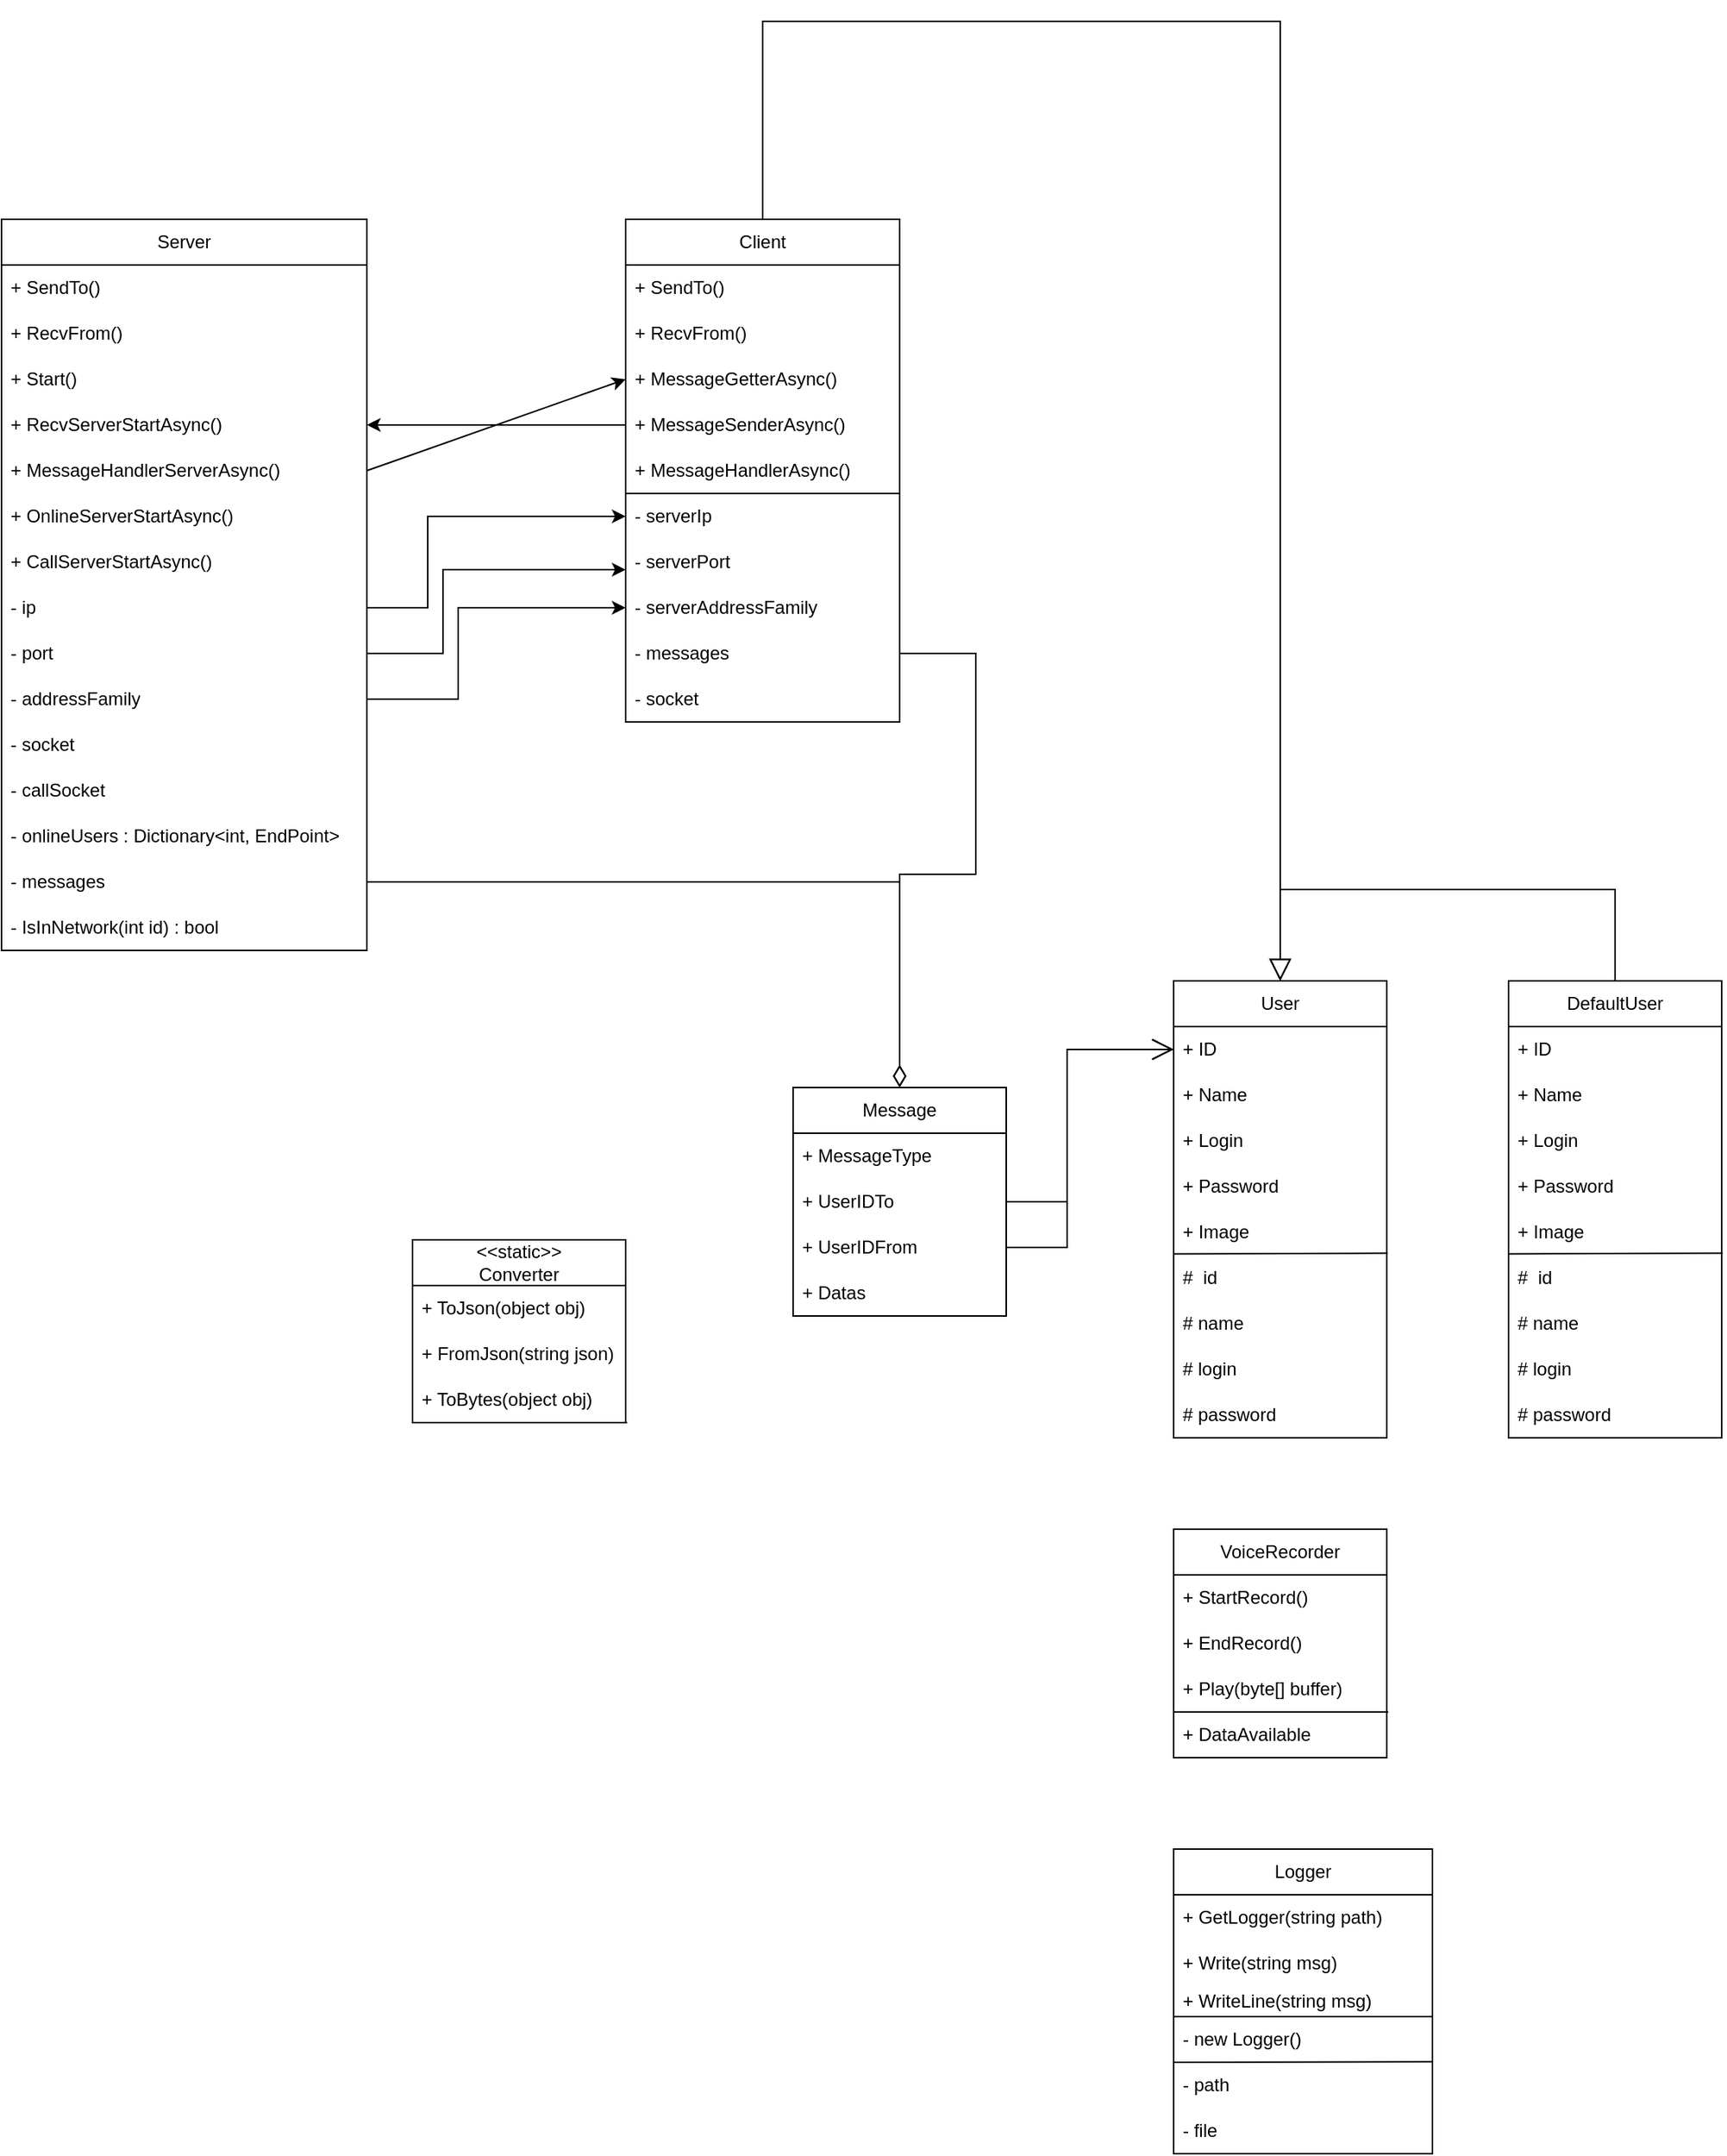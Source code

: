 <mxfile version="21.1.8" type="device">
  <diagram id="C5RBs43oDa-KdzZeNtuy" name="Page-1">
    <mxGraphModel dx="3432" dy="2717" grid="1" gridSize="10" guides="1" tooltips="1" connect="1" arrows="1" fold="1" page="1" pageScale="1" pageWidth="827" pageHeight="1169" math="0" shadow="0">
      <root>
        <mxCell id="WIyWlLk6GJQsqaUBKTNV-0" />
        <mxCell id="WIyWlLk6GJQsqaUBKTNV-1" parent="WIyWlLk6GJQsqaUBKTNV-0" />
        <mxCell id="6u_bbUvjpaXv9u9SvH8l-0" value="Message" style="swimlane;fontStyle=0;childLayout=stackLayout;horizontal=1;startSize=30;horizontalStack=0;resizeParent=1;resizeParentMax=0;resizeLast=0;collapsible=1;marginBottom=0;whiteSpace=wrap;html=1;" vertex="1" parent="WIyWlLk6GJQsqaUBKTNV-1">
          <mxGeometry x="190" y="220" width="140" height="150" as="geometry" />
        </mxCell>
        <mxCell id="6u_bbUvjpaXv9u9SvH8l-4" value="+ MessageType" style="text;strokeColor=none;fillColor=none;align=left;verticalAlign=middle;spacingLeft=4;spacingRight=4;overflow=hidden;points=[[0,0.5],[1,0.5]];portConstraint=eastwest;rotatable=0;whiteSpace=wrap;html=1;" vertex="1" parent="6u_bbUvjpaXv9u9SvH8l-0">
          <mxGeometry y="30" width="140" height="30" as="geometry" />
        </mxCell>
        <mxCell id="6u_bbUvjpaXv9u9SvH8l-1" value="+ UserIDTo" style="text;strokeColor=none;fillColor=none;align=left;verticalAlign=middle;spacingLeft=4;spacingRight=4;overflow=hidden;points=[[0,0.5],[1,0.5]];portConstraint=eastwest;rotatable=0;whiteSpace=wrap;html=1;" vertex="1" parent="6u_bbUvjpaXv9u9SvH8l-0">
          <mxGeometry y="60" width="140" height="30" as="geometry" />
        </mxCell>
        <mxCell id="6u_bbUvjpaXv9u9SvH8l-2" value="+ UserIDFrom" style="text;strokeColor=none;fillColor=none;align=left;verticalAlign=middle;spacingLeft=4;spacingRight=4;overflow=hidden;points=[[0,0.5],[1,0.5]];portConstraint=eastwest;rotatable=0;whiteSpace=wrap;html=1;" vertex="1" parent="6u_bbUvjpaXv9u9SvH8l-0">
          <mxGeometry y="90" width="140" height="30" as="geometry" />
        </mxCell>
        <mxCell id="6u_bbUvjpaXv9u9SvH8l-3" value="+ Datas" style="text;strokeColor=none;fillColor=none;align=left;verticalAlign=middle;spacingLeft=4;spacingRight=4;overflow=hidden;points=[[0,0.5],[1,0.5]];portConstraint=eastwest;rotatable=0;whiteSpace=wrap;html=1;" vertex="1" parent="6u_bbUvjpaXv9u9SvH8l-0">
          <mxGeometry y="120" width="140" height="30" as="geometry" />
        </mxCell>
        <mxCell id="6u_bbUvjpaXv9u9SvH8l-5" value="User" style="swimlane;fontStyle=0;childLayout=stackLayout;horizontal=1;startSize=30;horizontalStack=0;resizeParent=1;resizeParentMax=0;resizeLast=0;collapsible=1;marginBottom=0;whiteSpace=wrap;html=1;strokeColor=default;" vertex="1" parent="WIyWlLk6GJQsqaUBKTNV-1">
          <mxGeometry x="440" y="150" width="140" height="300" as="geometry" />
        </mxCell>
        <mxCell id="6u_bbUvjpaXv9u9SvH8l-6" value="+ ID" style="text;strokeColor=none;fillColor=none;align=left;verticalAlign=middle;spacingLeft=4;spacingRight=4;overflow=hidden;points=[[0,0.5],[1,0.5]];portConstraint=eastwest;rotatable=0;whiteSpace=wrap;html=1;" vertex="1" parent="6u_bbUvjpaXv9u9SvH8l-5">
          <mxGeometry y="30" width="140" height="30" as="geometry" />
        </mxCell>
        <mxCell id="6u_bbUvjpaXv9u9SvH8l-9" value="+ Name" style="text;strokeColor=none;fillColor=none;align=left;verticalAlign=middle;spacingLeft=4;spacingRight=4;overflow=hidden;points=[[0,0.5],[1,0.5]];portConstraint=eastwest;rotatable=0;whiteSpace=wrap;html=1;" vertex="1" parent="6u_bbUvjpaXv9u9SvH8l-5">
          <mxGeometry y="60" width="140" height="30" as="geometry" />
        </mxCell>
        <mxCell id="6u_bbUvjpaXv9u9SvH8l-10" value="+ Login" style="text;strokeColor=none;fillColor=none;align=left;verticalAlign=middle;spacingLeft=4;spacingRight=4;overflow=hidden;points=[[0,0.5],[1,0.5]];portConstraint=eastwest;rotatable=0;whiteSpace=wrap;html=1;" vertex="1" parent="6u_bbUvjpaXv9u9SvH8l-5">
          <mxGeometry y="90" width="140" height="30" as="geometry" />
        </mxCell>
        <mxCell id="6u_bbUvjpaXv9u9SvH8l-11" value="+ Password" style="text;strokeColor=none;fillColor=none;align=left;verticalAlign=middle;spacingLeft=4;spacingRight=4;overflow=hidden;points=[[0,0.5],[1,0.5]];portConstraint=eastwest;rotatable=0;whiteSpace=wrap;html=1;" vertex="1" parent="6u_bbUvjpaXv9u9SvH8l-5">
          <mxGeometry y="120" width="140" height="30" as="geometry" />
        </mxCell>
        <mxCell id="6u_bbUvjpaXv9u9SvH8l-13" value="+ Image" style="text;strokeColor=none;fillColor=none;align=left;verticalAlign=middle;spacingLeft=4;spacingRight=4;overflow=hidden;points=[[0,0.5],[1,0.5]];portConstraint=eastwest;rotatable=0;whiteSpace=wrap;html=1;" vertex="1" parent="6u_bbUvjpaXv9u9SvH8l-5">
          <mxGeometry y="150" width="140" height="30" as="geometry" />
        </mxCell>
        <mxCell id="6u_bbUvjpaXv9u9SvH8l-12" value="#&amp;nbsp; id" style="text;strokeColor=none;fillColor=none;align=left;verticalAlign=middle;spacingLeft=4;spacingRight=4;overflow=hidden;points=[[0,0.5],[1,0.5]];portConstraint=eastwest;rotatable=0;whiteSpace=wrap;html=1;perimeterSpacing=0;strokeWidth=0;" vertex="1" parent="6u_bbUvjpaXv9u9SvH8l-5">
          <mxGeometry y="180" width="140" height="30" as="geometry" />
        </mxCell>
        <mxCell id="6u_bbUvjpaXv9u9SvH8l-14" value="# name" style="text;strokeColor=none;fillColor=none;align=left;verticalAlign=middle;spacingLeft=4;spacingRight=4;overflow=hidden;points=[[0,0.5],[1,0.5]];portConstraint=eastwest;rotatable=0;whiteSpace=wrap;html=1;" vertex="1" parent="6u_bbUvjpaXv9u9SvH8l-5">
          <mxGeometry y="210" width="140" height="30" as="geometry" />
        </mxCell>
        <mxCell id="6u_bbUvjpaXv9u9SvH8l-16" value="# login" style="text;strokeColor=none;fillColor=none;align=left;verticalAlign=middle;spacingLeft=4;spacingRight=4;overflow=hidden;points=[[0,0.5],[1,0.5]];portConstraint=eastwest;rotatable=0;whiteSpace=wrap;html=1;" vertex="1" parent="6u_bbUvjpaXv9u9SvH8l-5">
          <mxGeometry y="240" width="140" height="30" as="geometry" />
        </mxCell>
        <mxCell id="6u_bbUvjpaXv9u9SvH8l-17" value="# password" style="text;strokeColor=none;fillColor=none;align=left;verticalAlign=middle;spacingLeft=4;spacingRight=4;overflow=hidden;points=[[0,0.5],[1,0.5]];portConstraint=eastwest;rotatable=0;whiteSpace=wrap;html=1;" vertex="1" parent="6u_bbUvjpaXv9u9SvH8l-5">
          <mxGeometry y="270" width="140" height="30" as="geometry" />
        </mxCell>
        <mxCell id="6u_bbUvjpaXv9u9SvH8l-18" value="" style="endArrow=none;html=1;rounded=0;exitX=-0.002;exitY=-0.026;exitDx=0;exitDy=0;exitPerimeter=0;entryX=1.005;entryY=-0.041;entryDx=0;entryDy=0;entryPerimeter=0;" edge="1" parent="6u_bbUvjpaXv9u9SvH8l-5" source="6u_bbUvjpaXv9u9SvH8l-12" target="6u_bbUvjpaXv9u9SvH8l-12">
          <mxGeometry width="50" height="50" relative="1" as="geometry">
            <mxPoint x="10" y="160" as="sourcePoint" />
            <mxPoint x="60" y="110" as="targetPoint" />
          </mxGeometry>
        </mxCell>
        <mxCell id="6u_bbUvjpaXv9u9SvH8l-19" value="DefaultUser" style="swimlane;fontStyle=0;childLayout=stackLayout;horizontal=1;startSize=30;horizontalStack=0;resizeParent=1;resizeParentMax=0;resizeLast=0;collapsible=1;marginBottom=0;whiteSpace=wrap;html=1;strokeColor=default;" vertex="1" parent="WIyWlLk6GJQsqaUBKTNV-1">
          <mxGeometry x="660" y="150" width="140" height="300" as="geometry" />
        </mxCell>
        <mxCell id="6u_bbUvjpaXv9u9SvH8l-20" value="+ ID" style="text;strokeColor=none;fillColor=none;align=left;verticalAlign=middle;spacingLeft=4;spacingRight=4;overflow=hidden;points=[[0,0.5],[1,0.5]];portConstraint=eastwest;rotatable=0;whiteSpace=wrap;html=1;" vertex="1" parent="6u_bbUvjpaXv9u9SvH8l-19">
          <mxGeometry y="30" width="140" height="30" as="geometry" />
        </mxCell>
        <mxCell id="6u_bbUvjpaXv9u9SvH8l-21" value="+ Name" style="text;strokeColor=none;fillColor=none;align=left;verticalAlign=middle;spacingLeft=4;spacingRight=4;overflow=hidden;points=[[0,0.5],[1,0.5]];portConstraint=eastwest;rotatable=0;whiteSpace=wrap;html=1;" vertex="1" parent="6u_bbUvjpaXv9u9SvH8l-19">
          <mxGeometry y="60" width="140" height="30" as="geometry" />
        </mxCell>
        <mxCell id="6u_bbUvjpaXv9u9SvH8l-22" value="+ Login" style="text;strokeColor=none;fillColor=none;align=left;verticalAlign=middle;spacingLeft=4;spacingRight=4;overflow=hidden;points=[[0,0.5],[1,0.5]];portConstraint=eastwest;rotatable=0;whiteSpace=wrap;html=1;" vertex="1" parent="6u_bbUvjpaXv9u9SvH8l-19">
          <mxGeometry y="90" width="140" height="30" as="geometry" />
        </mxCell>
        <mxCell id="6u_bbUvjpaXv9u9SvH8l-23" value="+ Password" style="text;strokeColor=none;fillColor=none;align=left;verticalAlign=middle;spacingLeft=4;spacingRight=4;overflow=hidden;points=[[0,0.5],[1,0.5]];portConstraint=eastwest;rotatable=0;whiteSpace=wrap;html=1;" vertex="1" parent="6u_bbUvjpaXv9u9SvH8l-19">
          <mxGeometry y="120" width="140" height="30" as="geometry" />
        </mxCell>
        <mxCell id="6u_bbUvjpaXv9u9SvH8l-24" value="+ Image" style="text;strokeColor=none;fillColor=none;align=left;verticalAlign=middle;spacingLeft=4;spacingRight=4;overflow=hidden;points=[[0,0.5],[1,0.5]];portConstraint=eastwest;rotatable=0;whiteSpace=wrap;html=1;" vertex="1" parent="6u_bbUvjpaXv9u9SvH8l-19">
          <mxGeometry y="150" width="140" height="30" as="geometry" />
        </mxCell>
        <mxCell id="6u_bbUvjpaXv9u9SvH8l-25" value="#&amp;nbsp; id" style="text;strokeColor=none;fillColor=none;align=left;verticalAlign=middle;spacingLeft=4;spacingRight=4;overflow=hidden;points=[[0,0.5],[1,0.5]];portConstraint=eastwest;rotatable=0;whiteSpace=wrap;html=1;perimeterSpacing=0;strokeWidth=0;" vertex="1" parent="6u_bbUvjpaXv9u9SvH8l-19">
          <mxGeometry y="180" width="140" height="30" as="geometry" />
        </mxCell>
        <mxCell id="6u_bbUvjpaXv9u9SvH8l-26" value="# name" style="text;strokeColor=none;fillColor=none;align=left;verticalAlign=middle;spacingLeft=4;spacingRight=4;overflow=hidden;points=[[0,0.5],[1,0.5]];portConstraint=eastwest;rotatable=0;whiteSpace=wrap;html=1;" vertex="1" parent="6u_bbUvjpaXv9u9SvH8l-19">
          <mxGeometry y="210" width="140" height="30" as="geometry" />
        </mxCell>
        <mxCell id="6u_bbUvjpaXv9u9SvH8l-27" value="# login" style="text;strokeColor=none;fillColor=none;align=left;verticalAlign=middle;spacingLeft=4;spacingRight=4;overflow=hidden;points=[[0,0.5],[1,0.5]];portConstraint=eastwest;rotatable=0;whiteSpace=wrap;html=1;" vertex="1" parent="6u_bbUvjpaXv9u9SvH8l-19">
          <mxGeometry y="240" width="140" height="30" as="geometry" />
        </mxCell>
        <mxCell id="6u_bbUvjpaXv9u9SvH8l-28" value="# password" style="text;strokeColor=none;fillColor=none;align=left;verticalAlign=middle;spacingLeft=4;spacingRight=4;overflow=hidden;points=[[0,0.5],[1,0.5]];portConstraint=eastwest;rotatable=0;whiteSpace=wrap;html=1;" vertex="1" parent="6u_bbUvjpaXv9u9SvH8l-19">
          <mxGeometry y="270" width="140" height="30" as="geometry" />
        </mxCell>
        <mxCell id="6u_bbUvjpaXv9u9SvH8l-29" value="" style="endArrow=none;html=1;rounded=0;exitX=-0.002;exitY=-0.026;exitDx=0;exitDy=0;exitPerimeter=0;entryX=1.005;entryY=-0.041;entryDx=0;entryDy=0;entryPerimeter=0;" edge="1" parent="6u_bbUvjpaXv9u9SvH8l-19" source="6u_bbUvjpaXv9u9SvH8l-25" target="6u_bbUvjpaXv9u9SvH8l-25">
          <mxGeometry width="50" height="50" relative="1" as="geometry">
            <mxPoint x="10" y="160" as="sourcePoint" />
            <mxPoint x="60" y="110" as="targetPoint" />
          </mxGeometry>
        </mxCell>
        <mxCell id="6u_bbUvjpaXv9u9SvH8l-30" value="" style="endArrow=block;html=1;rounded=0;exitX=0.5;exitY=0;exitDx=0;exitDy=0;entryX=0.5;entryY=0;entryDx=0;entryDy=0;endFill=0;strokeWidth=1;endSize=12;" edge="1" parent="WIyWlLk6GJQsqaUBKTNV-1" source="6u_bbUvjpaXv9u9SvH8l-19" target="6u_bbUvjpaXv9u9SvH8l-5">
          <mxGeometry width="50" height="50" relative="1" as="geometry">
            <mxPoint x="680" y="250" as="sourcePoint" />
            <mxPoint x="730" y="200" as="targetPoint" />
            <Array as="points">
              <mxPoint x="730" y="90" />
              <mxPoint x="510" y="90" />
            </Array>
          </mxGeometry>
        </mxCell>
        <mxCell id="6u_bbUvjpaXv9u9SvH8l-31" value="" style="endArrow=open;html=1;rounded=0;exitX=1;exitY=0.5;exitDx=0;exitDy=0;entryX=0;entryY=0.5;entryDx=0;entryDy=0;endFill=0;endSize=12;" edge="1" parent="WIyWlLk6GJQsqaUBKTNV-1" source="6u_bbUvjpaXv9u9SvH8l-1" target="6u_bbUvjpaXv9u9SvH8l-6">
          <mxGeometry width="50" height="50" relative="1" as="geometry">
            <mxPoint x="560" y="310" as="sourcePoint" />
            <mxPoint x="610" y="260" as="targetPoint" />
            <Array as="points">
              <mxPoint x="370" y="295" />
              <mxPoint x="370" y="195" />
            </Array>
          </mxGeometry>
        </mxCell>
        <mxCell id="6u_bbUvjpaXv9u9SvH8l-32" value="" style="endArrow=open;html=1;rounded=0;exitX=1;exitY=0.5;exitDx=0;exitDy=0;entryX=0;entryY=0.5;entryDx=0;entryDy=0;endFill=0;endSize=12;" edge="1" parent="WIyWlLk6GJQsqaUBKTNV-1" source="6u_bbUvjpaXv9u9SvH8l-2" target="6u_bbUvjpaXv9u9SvH8l-6">
          <mxGeometry width="50" height="50" relative="1" as="geometry">
            <mxPoint x="340" y="305" as="sourcePoint" />
            <mxPoint x="450" y="205" as="targetPoint" />
            <Array as="points">
              <mxPoint x="370" y="325" />
              <mxPoint x="370" y="195" />
            </Array>
          </mxGeometry>
        </mxCell>
        <mxCell id="6u_bbUvjpaXv9u9SvH8l-33" value="VoiceRecorder" style="swimlane;fontStyle=0;childLayout=stackLayout;horizontal=1;startSize=30;horizontalStack=0;resizeParent=1;resizeParentMax=0;resizeLast=0;collapsible=1;marginBottom=0;whiteSpace=wrap;html=1;" vertex="1" parent="WIyWlLk6GJQsqaUBKTNV-1">
          <mxGeometry x="440" y="510" width="140" height="150" as="geometry" />
        </mxCell>
        <mxCell id="6u_bbUvjpaXv9u9SvH8l-34" value="+ StartRecord()" style="text;strokeColor=none;fillColor=none;align=left;verticalAlign=middle;spacingLeft=4;spacingRight=4;overflow=hidden;points=[[0,0.5],[1,0.5]];portConstraint=eastwest;rotatable=0;whiteSpace=wrap;html=1;" vertex="1" parent="6u_bbUvjpaXv9u9SvH8l-33">
          <mxGeometry y="30" width="140" height="30" as="geometry" />
        </mxCell>
        <mxCell id="6u_bbUvjpaXv9u9SvH8l-35" value="+ EndRecord()" style="text;strokeColor=none;fillColor=none;align=left;verticalAlign=middle;spacingLeft=4;spacingRight=4;overflow=hidden;points=[[0,0.5],[1,0.5]];portConstraint=eastwest;rotatable=0;whiteSpace=wrap;html=1;" vertex="1" parent="6u_bbUvjpaXv9u9SvH8l-33">
          <mxGeometry y="60" width="140" height="30" as="geometry" />
        </mxCell>
        <mxCell id="6u_bbUvjpaXv9u9SvH8l-38" value="+ Play(byte[] buffer)" style="text;strokeColor=none;fillColor=none;align=left;verticalAlign=middle;spacingLeft=4;spacingRight=4;overflow=hidden;points=[[0,0.5],[1,0.5]];portConstraint=eastwest;rotatable=0;whiteSpace=wrap;html=1;" vertex="1" parent="6u_bbUvjpaXv9u9SvH8l-33">
          <mxGeometry y="90" width="140" height="30" as="geometry" />
        </mxCell>
        <mxCell id="6u_bbUvjpaXv9u9SvH8l-44" value="" style="endArrow=none;html=1;rounded=0;exitX=-0.002;exitY=-0.026;exitDx=0;exitDy=0;exitPerimeter=0;entryX=1.005;entryY=-0.041;entryDx=0;entryDy=0;entryPerimeter=0;" edge="1" parent="6u_bbUvjpaXv9u9SvH8l-33">
          <mxGeometry width="50" height="50" relative="1" as="geometry">
            <mxPoint y="120" as="sourcePoint" />
            <mxPoint x="141" y="120" as="targetPoint" />
          </mxGeometry>
        </mxCell>
        <mxCell id="6u_bbUvjpaXv9u9SvH8l-36" value="+ DataAvailable" style="text;strokeColor=none;fillColor=none;align=left;verticalAlign=middle;spacingLeft=4;spacingRight=4;overflow=hidden;points=[[0,0.5],[1,0.5]];portConstraint=eastwest;rotatable=0;whiteSpace=wrap;html=1;" vertex="1" parent="6u_bbUvjpaXv9u9SvH8l-33">
          <mxGeometry y="120" width="140" height="30" as="geometry" />
        </mxCell>
        <mxCell id="6u_bbUvjpaXv9u9SvH8l-39" value="Logger" style="swimlane;fontStyle=0;childLayout=stackLayout;horizontal=1;startSize=30;horizontalStack=0;resizeParent=1;resizeParentMax=0;resizeLast=0;collapsible=1;marginBottom=0;whiteSpace=wrap;html=1;" vertex="1" parent="WIyWlLk6GJQsqaUBKTNV-1">
          <mxGeometry x="440" y="720" width="170" height="200" as="geometry" />
        </mxCell>
        <mxCell id="6u_bbUvjpaXv9u9SvH8l-40" value="+ GetLogger(string path)" style="text;strokeColor=none;fillColor=none;align=left;verticalAlign=middle;spacingLeft=4;spacingRight=4;overflow=hidden;points=[[0,0.5],[1,0.5]];portConstraint=eastwest;rotatable=0;whiteSpace=wrap;html=1;" vertex="1" parent="6u_bbUvjpaXv9u9SvH8l-39">
          <mxGeometry y="30" width="170" height="30" as="geometry" />
        </mxCell>
        <mxCell id="6u_bbUvjpaXv9u9SvH8l-41" value="+ Write(string msg)" style="text;strokeColor=none;fillColor=none;align=left;verticalAlign=middle;spacingLeft=4;spacingRight=4;overflow=hidden;points=[[0,0.5],[1,0.5]];portConstraint=eastwest;rotatable=0;whiteSpace=wrap;html=1;" vertex="1" parent="6u_bbUvjpaXv9u9SvH8l-39">
          <mxGeometry y="60" width="170" height="30" as="geometry" />
        </mxCell>
        <mxCell id="6u_bbUvjpaXv9u9SvH8l-50" value="+ WriteLine(string msg)" style="text;strokeColor=none;fillColor=none;align=left;verticalAlign=middle;spacingLeft=4;spacingRight=4;overflow=hidden;points=[[0,0.5],[1,0.5]];portConstraint=eastwest;rotatable=0;whiteSpace=wrap;html=1;" vertex="1" parent="6u_bbUvjpaXv9u9SvH8l-39">
          <mxGeometry y="90" width="170" height="20" as="geometry" />
        </mxCell>
        <mxCell id="6u_bbUvjpaXv9u9SvH8l-45" value="- new Logger()" style="text;strokeColor=none;fillColor=none;align=left;verticalAlign=middle;spacingLeft=4;spacingRight=4;overflow=hidden;points=[[0,0.5],[1,0.5]];portConstraint=eastwest;rotatable=0;whiteSpace=wrap;html=1;" vertex="1" parent="6u_bbUvjpaXv9u9SvH8l-39">
          <mxGeometry y="110" width="170" height="30" as="geometry" />
        </mxCell>
        <mxCell id="6u_bbUvjpaXv9u9SvH8l-54" value="" style="endArrow=none;html=1;rounded=0;entryX=1.001;entryY=-0.013;entryDx=0;entryDy=0;entryPerimeter=0;" edge="1" parent="6u_bbUvjpaXv9u9SvH8l-39" target="6u_bbUvjpaXv9u9SvH8l-52">
          <mxGeometry width="50" height="50" relative="1" as="geometry">
            <mxPoint y="140" as="sourcePoint" />
            <mxPoint x="50" y="140" as="targetPoint" />
          </mxGeometry>
        </mxCell>
        <mxCell id="6u_bbUvjpaXv9u9SvH8l-52" value="- path" style="text;strokeColor=none;fillColor=none;align=left;verticalAlign=middle;spacingLeft=4;spacingRight=4;overflow=hidden;points=[[0,0.5],[1,0.5]];portConstraint=eastwest;rotatable=0;whiteSpace=wrap;html=1;" vertex="1" parent="6u_bbUvjpaXv9u9SvH8l-39">
          <mxGeometry y="140" width="170" height="30" as="geometry" />
        </mxCell>
        <mxCell id="6u_bbUvjpaXv9u9SvH8l-56" value="- file" style="text;strokeColor=none;fillColor=none;align=left;verticalAlign=middle;spacingLeft=4;spacingRight=4;overflow=hidden;points=[[0,0.5],[1,0.5]];portConstraint=eastwest;rotatable=0;whiteSpace=wrap;html=1;" vertex="1" parent="6u_bbUvjpaXv9u9SvH8l-39">
          <mxGeometry y="170" width="170" height="30" as="geometry" />
        </mxCell>
        <mxCell id="6u_bbUvjpaXv9u9SvH8l-49" value="" style="endArrow=none;html=1;rounded=0;exitX=1;exitY=0;exitDx=0;exitDy=0;entryX=0;entryY=0;entryDx=0;entryDy=0;" edge="1" parent="WIyWlLk6GJQsqaUBKTNV-1" source="6u_bbUvjpaXv9u9SvH8l-39" target="6u_bbUvjpaXv9u9SvH8l-39">
          <mxGeometry width="50" height="50" relative="1" as="geometry">
            <mxPoint x="640" y="760" as="sourcePoint" />
            <mxPoint x="670" y="690" as="targetPoint" />
            <Array as="points">
              <mxPoint x="610" y="800" />
              <mxPoint x="610" y="830" />
              <mxPoint x="440" y="830" />
              <mxPoint x="440" y="800" />
            </Array>
          </mxGeometry>
        </mxCell>
        <mxCell id="6u_bbUvjpaXv9u9SvH8l-57" value="Client" style="swimlane;fontStyle=0;childLayout=stackLayout;horizontal=1;startSize=30;horizontalStack=0;resizeParent=1;resizeParentMax=0;resizeLast=0;collapsible=1;marginBottom=0;whiteSpace=wrap;html=1;" vertex="1" parent="WIyWlLk6GJQsqaUBKTNV-1">
          <mxGeometry x="80" y="-350" width="180" height="330" as="geometry" />
        </mxCell>
        <mxCell id="6u_bbUvjpaXv9u9SvH8l-61" value="+ SendTo()" style="text;strokeColor=none;fillColor=none;align=left;verticalAlign=middle;spacingLeft=4;spacingRight=4;overflow=hidden;points=[[0,0.5],[1,0.5]];portConstraint=eastwest;rotatable=0;whiteSpace=wrap;html=1;" vertex="1" parent="6u_bbUvjpaXv9u9SvH8l-57">
          <mxGeometry y="30" width="180" height="30" as="geometry" />
        </mxCell>
        <mxCell id="6u_bbUvjpaXv9u9SvH8l-63" value="+ RecvFrom()" style="text;strokeColor=none;fillColor=none;align=left;verticalAlign=middle;spacingLeft=4;spacingRight=4;overflow=hidden;points=[[0,0.5],[1,0.5]];portConstraint=eastwest;rotatable=0;whiteSpace=wrap;html=1;" vertex="1" parent="6u_bbUvjpaXv9u9SvH8l-57">
          <mxGeometry y="60" width="180" height="30" as="geometry" />
        </mxCell>
        <mxCell id="6u_bbUvjpaXv9u9SvH8l-64" value="+ MessageGetterAsync()" style="text;strokeColor=none;fillColor=none;align=left;verticalAlign=middle;spacingLeft=4;spacingRight=4;overflow=hidden;points=[[0,0.5],[1,0.5]];portConstraint=eastwest;rotatable=0;whiteSpace=wrap;html=1;" vertex="1" parent="6u_bbUvjpaXv9u9SvH8l-57">
          <mxGeometry y="90" width="180" height="30" as="geometry" />
        </mxCell>
        <mxCell id="6u_bbUvjpaXv9u9SvH8l-65" value="+ MessageSenderAsync()" style="text;strokeColor=none;fillColor=none;align=left;verticalAlign=middle;spacingLeft=4;spacingRight=4;overflow=hidden;points=[[0,0.5],[1,0.5]];portConstraint=eastwest;rotatable=0;whiteSpace=wrap;html=1;" vertex="1" parent="6u_bbUvjpaXv9u9SvH8l-57">
          <mxGeometry y="120" width="180" height="30" as="geometry" />
        </mxCell>
        <mxCell id="6u_bbUvjpaXv9u9SvH8l-69" value="+ MessageHandlerAsync()" style="text;strokeColor=none;fillColor=none;align=left;verticalAlign=middle;spacingLeft=4;spacingRight=4;overflow=hidden;points=[[0,0.5],[1,0.5]];portConstraint=eastwest;rotatable=0;whiteSpace=wrap;html=1;" vertex="1" parent="6u_bbUvjpaXv9u9SvH8l-57">
          <mxGeometry y="150" width="180" height="30" as="geometry" />
        </mxCell>
        <mxCell id="6u_bbUvjpaXv9u9SvH8l-66" value="- serverIp" style="text;strokeColor=none;fillColor=none;align=left;verticalAlign=middle;spacingLeft=4;spacingRight=4;overflow=hidden;points=[[0,0.5],[1,0.5]];portConstraint=eastwest;rotatable=0;whiteSpace=wrap;html=1;" vertex="1" parent="6u_bbUvjpaXv9u9SvH8l-57">
          <mxGeometry y="180" width="180" height="30" as="geometry" />
        </mxCell>
        <mxCell id="6u_bbUvjpaXv9u9SvH8l-67" value="- serverPort" style="text;strokeColor=none;fillColor=none;align=left;verticalAlign=middle;spacingLeft=4;spacingRight=4;overflow=hidden;points=[[0,0.5],[1,0.5]];portConstraint=eastwest;rotatable=0;whiteSpace=wrap;html=1;" vertex="1" parent="6u_bbUvjpaXv9u9SvH8l-57">
          <mxGeometry y="210" width="180" height="30" as="geometry" />
        </mxCell>
        <mxCell id="6u_bbUvjpaXv9u9SvH8l-68" value="- serverAddressFamily" style="text;strokeColor=none;fillColor=none;align=left;verticalAlign=middle;spacingLeft=4;spacingRight=4;overflow=hidden;points=[[0,0.5],[1,0.5]];portConstraint=eastwest;rotatable=0;whiteSpace=wrap;html=1;" vertex="1" parent="6u_bbUvjpaXv9u9SvH8l-57">
          <mxGeometry y="240" width="180" height="30" as="geometry" />
        </mxCell>
        <mxCell id="6u_bbUvjpaXv9u9SvH8l-70" value="- messages" style="text;strokeColor=none;fillColor=none;align=left;verticalAlign=middle;spacingLeft=4;spacingRight=4;overflow=hidden;points=[[0,0.5],[1,0.5]];portConstraint=eastwest;rotatable=0;whiteSpace=wrap;html=1;" vertex="1" parent="6u_bbUvjpaXv9u9SvH8l-57">
          <mxGeometry y="270" width="180" height="30" as="geometry" />
        </mxCell>
        <mxCell id="6u_bbUvjpaXv9u9SvH8l-72" value="" style="endArrow=none;html=1;rounded=0;" edge="1" parent="6u_bbUvjpaXv9u9SvH8l-57">
          <mxGeometry width="50" height="50" relative="1" as="geometry">
            <mxPoint y="180" as="sourcePoint" />
            <mxPoint x="180" y="180" as="targetPoint" />
          </mxGeometry>
        </mxCell>
        <mxCell id="6u_bbUvjpaXv9u9SvH8l-88" value="- socket" style="text;strokeColor=none;fillColor=none;align=left;verticalAlign=middle;spacingLeft=4;spacingRight=4;overflow=hidden;points=[[0,0.5],[1,0.5]];portConstraint=eastwest;rotatable=0;whiteSpace=wrap;html=1;" vertex="1" parent="6u_bbUvjpaXv9u9SvH8l-57">
          <mxGeometry y="300" width="180" height="30" as="geometry" />
        </mxCell>
        <mxCell id="6u_bbUvjpaXv9u9SvH8l-62" value="" style="endArrow=block;html=1;rounded=0;exitX=0.5;exitY=0;exitDx=0;exitDy=0;endFill=0;strokeWidth=1;endSize=12;" edge="1" parent="WIyWlLk6GJQsqaUBKTNV-1" source="6u_bbUvjpaXv9u9SvH8l-57">
          <mxGeometry width="50" height="50" relative="1" as="geometry">
            <mxPoint x="740" y="160" as="sourcePoint" />
            <mxPoint x="510" y="150" as="targetPoint" />
            <Array as="points">
              <mxPoint x="170" y="-480" />
              <mxPoint x="510" y="-480" />
              <mxPoint x="510" y="-130" />
              <mxPoint x="510" y="90" />
            </Array>
          </mxGeometry>
        </mxCell>
        <mxCell id="6u_bbUvjpaXv9u9SvH8l-73" value="" style="endArrow=diamondThin;html=1;rounded=0;exitX=1;exitY=0.5;exitDx=0;exitDy=0;entryX=0.5;entryY=0;entryDx=0;entryDy=0;endFill=0;endSize=12;" edge="1" parent="WIyWlLk6GJQsqaUBKTNV-1" source="6u_bbUvjpaXv9u9SvH8l-70" target="6u_bbUvjpaXv9u9SvH8l-0">
          <mxGeometry width="50" height="50" relative="1" as="geometry">
            <mxPoint x="440" y="200" as="sourcePoint" />
            <mxPoint x="490" y="150" as="targetPoint" />
            <Array as="points">
              <mxPoint x="310" y="-65" />
              <mxPoint x="310" y="80" />
              <mxPoint x="260" y="80" />
            </Array>
          </mxGeometry>
        </mxCell>
        <mxCell id="6u_bbUvjpaXv9u9SvH8l-74" value="Server" style="swimlane;fontStyle=0;childLayout=stackLayout;horizontal=1;startSize=30;horizontalStack=0;resizeParent=1;resizeParentMax=0;resizeLast=0;collapsible=1;marginBottom=0;whiteSpace=wrap;html=1;" vertex="1" parent="WIyWlLk6GJQsqaUBKTNV-1">
          <mxGeometry x="-330" y="-350" width="240" height="480" as="geometry" />
        </mxCell>
        <mxCell id="6u_bbUvjpaXv9u9SvH8l-75" value="+ SendTo()" style="text;strokeColor=none;fillColor=none;align=left;verticalAlign=middle;spacingLeft=4;spacingRight=4;overflow=hidden;points=[[0,0.5],[1,0.5]];portConstraint=eastwest;rotatable=0;whiteSpace=wrap;html=1;" vertex="1" parent="6u_bbUvjpaXv9u9SvH8l-74">
          <mxGeometry y="30" width="240" height="30" as="geometry" />
        </mxCell>
        <mxCell id="6u_bbUvjpaXv9u9SvH8l-76" value="+ RecvFrom()" style="text;strokeColor=none;fillColor=none;align=left;verticalAlign=middle;spacingLeft=4;spacingRight=4;overflow=hidden;points=[[0,0.5],[1,0.5]];portConstraint=eastwest;rotatable=0;whiteSpace=wrap;html=1;" vertex="1" parent="6u_bbUvjpaXv9u9SvH8l-74">
          <mxGeometry y="60" width="240" height="30" as="geometry" />
        </mxCell>
        <mxCell id="6u_bbUvjpaXv9u9SvH8l-93" value="+ Start()" style="text;strokeColor=none;fillColor=none;align=left;verticalAlign=middle;spacingLeft=4;spacingRight=4;overflow=hidden;points=[[0,0.5],[1,0.5]];portConstraint=eastwest;rotatable=0;whiteSpace=wrap;html=1;" vertex="1" parent="6u_bbUvjpaXv9u9SvH8l-74">
          <mxGeometry y="90" width="240" height="30" as="geometry" />
        </mxCell>
        <mxCell id="6u_bbUvjpaXv9u9SvH8l-77" value="+ RecvServerStartAsync()" style="text;strokeColor=none;fillColor=none;align=left;verticalAlign=middle;spacingLeft=4;spacingRight=4;overflow=hidden;points=[[0,0.5],[1,0.5]];portConstraint=eastwest;rotatable=0;whiteSpace=wrap;html=1;" vertex="1" parent="6u_bbUvjpaXv9u9SvH8l-74">
          <mxGeometry y="120" width="240" height="30" as="geometry" />
        </mxCell>
        <mxCell id="6u_bbUvjpaXv9u9SvH8l-78" value="+ MessageHandlerServerAsync()" style="text;strokeColor=none;fillColor=none;align=left;verticalAlign=middle;spacingLeft=4;spacingRight=4;overflow=hidden;points=[[0,0.5],[1,0.5]];portConstraint=eastwest;rotatable=0;whiteSpace=wrap;html=1;" vertex="1" parent="6u_bbUvjpaXv9u9SvH8l-74">
          <mxGeometry y="150" width="240" height="30" as="geometry" />
        </mxCell>
        <mxCell id="6u_bbUvjpaXv9u9SvH8l-85" value="+ OnlineServerStartAsync()" style="text;strokeColor=none;fillColor=none;align=left;verticalAlign=middle;spacingLeft=4;spacingRight=4;overflow=hidden;points=[[0,0.5],[1,0.5]];portConstraint=eastwest;rotatable=0;whiteSpace=wrap;html=1;" vertex="1" parent="6u_bbUvjpaXv9u9SvH8l-74">
          <mxGeometry y="180" width="240" height="30" as="geometry" />
        </mxCell>
        <mxCell id="6u_bbUvjpaXv9u9SvH8l-79" value="+ CallServerStartAsync()" style="text;strokeColor=none;fillColor=none;align=left;verticalAlign=middle;spacingLeft=4;spacingRight=4;overflow=hidden;points=[[0,0.5],[1,0.5]];portConstraint=eastwest;rotatable=0;whiteSpace=wrap;html=1;" vertex="1" parent="6u_bbUvjpaXv9u9SvH8l-74">
          <mxGeometry y="210" width="240" height="30" as="geometry" />
        </mxCell>
        <mxCell id="6u_bbUvjpaXv9u9SvH8l-80" value="- ip" style="text;strokeColor=none;fillColor=none;align=left;verticalAlign=middle;spacingLeft=4;spacingRight=4;overflow=hidden;points=[[0,0.5],[1,0.5]];portConstraint=eastwest;rotatable=0;whiteSpace=wrap;html=1;" vertex="1" parent="6u_bbUvjpaXv9u9SvH8l-74">
          <mxGeometry y="240" width="240" height="30" as="geometry" />
        </mxCell>
        <mxCell id="6u_bbUvjpaXv9u9SvH8l-81" value="- port" style="text;strokeColor=none;fillColor=none;align=left;verticalAlign=middle;spacingLeft=4;spacingRight=4;overflow=hidden;points=[[0,0.5],[1,0.5]];portConstraint=eastwest;rotatable=0;whiteSpace=wrap;html=1;" vertex="1" parent="6u_bbUvjpaXv9u9SvH8l-74">
          <mxGeometry y="270" width="240" height="30" as="geometry" />
        </mxCell>
        <mxCell id="6u_bbUvjpaXv9u9SvH8l-82" value="- addressFamily" style="text;strokeColor=none;fillColor=none;align=left;verticalAlign=middle;spacingLeft=4;spacingRight=4;overflow=hidden;points=[[0,0.5],[1,0.5]];portConstraint=eastwest;rotatable=0;whiteSpace=wrap;html=1;" vertex="1" parent="6u_bbUvjpaXv9u9SvH8l-74">
          <mxGeometry y="300" width="240" height="30" as="geometry" />
        </mxCell>
        <mxCell id="6u_bbUvjpaXv9u9SvH8l-87" value="- socket" style="text;strokeColor=none;fillColor=none;align=left;verticalAlign=middle;spacingLeft=4;spacingRight=4;overflow=hidden;points=[[0,0.5],[1,0.5]];portConstraint=eastwest;rotatable=0;whiteSpace=wrap;html=1;" vertex="1" parent="6u_bbUvjpaXv9u9SvH8l-74">
          <mxGeometry y="330" width="240" height="30" as="geometry" />
        </mxCell>
        <mxCell id="6u_bbUvjpaXv9u9SvH8l-89" value="- callSocket" style="text;strokeColor=none;fillColor=none;align=left;verticalAlign=middle;spacingLeft=4;spacingRight=4;overflow=hidden;points=[[0,0.5],[1,0.5]];portConstraint=eastwest;rotatable=0;whiteSpace=wrap;html=1;" vertex="1" parent="6u_bbUvjpaXv9u9SvH8l-74">
          <mxGeometry y="360" width="240" height="30" as="geometry" />
        </mxCell>
        <mxCell id="6u_bbUvjpaXv9u9SvH8l-90" value="- onlineUsers : Dictionary&amp;lt;int, EndPoint&amp;gt;" style="text;strokeColor=none;fillColor=none;align=left;verticalAlign=middle;spacingLeft=4;spacingRight=4;overflow=hidden;points=[[0,0.5],[1,0.5]];portConstraint=eastwest;rotatable=0;whiteSpace=wrap;html=1;" vertex="1" parent="6u_bbUvjpaXv9u9SvH8l-74">
          <mxGeometry y="390" width="240" height="30" as="geometry" />
        </mxCell>
        <mxCell id="6u_bbUvjpaXv9u9SvH8l-83" value="- messages" style="text;strokeColor=none;fillColor=none;align=left;verticalAlign=middle;spacingLeft=4;spacingRight=4;overflow=hidden;points=[[0,0.5],[1,0.5]];portConstraint=eastwest;rotatable=0;whiteSpace=wrap;html=1;" vertex="1" parent="6u_bbUvjpaXv9u9SvH8l-74">
          <mxGeometry y="420" width="240" height="30" as="geometry" />
        </mxCell>
        <mxCell id="6u_bbUvjpaXv9u9SvH8l-91" value="- IsInNetwork(int id) : bool" style="text;strokeColor=none;fillColor=none;align=left;verticalAlign=middle;spacingLeft=4;spacingRight=4;overflow=hidden;points=[[0,0.5],[1,0.5]];portConstraint=eastwest;rotatable=0;whiteSpace=wrap;html=1;" vertex="1" parent="6u_bbUvjpaXv9u9SvH8l-74">
          <mxGeometry y="450" width="240" height="30" as="geometry" />
        </mxCell>
        <mxCell id="6u_bbUvjpaXv9u9SvH8l-95" value="" style="endArrow=classic;html=1;rounded=0;exitX=0;exitY=0.5;exitDx=0;exitDy=0;entryX=1;entryY=0.5;entryDx=0;entryDy=0;" edge="1" parent="WIyWlLk6GJQsqaUBKTNV-1" source="6u_bbUvjpaXv9u9SvH8l-65" target="6u_bbUvjpaXv9u9SvH8l-77">
          <mxGeometry width="50" height="50" relative="1" as="geometry">
            <mxPoint x="-90" y="-140" as="sourcePoint" />
            <mxPoint x="-40" y="-190" as="targetPoint" />
          </mxGeometry>
        </mxCell>
        <mxCell id="6u_bbUvjpaXv9u9SvH8l-96" value="" style="endArrow=classic;html=1;rounded=0;exitX=1;exitY=0.5;exitDx=0;exitDy=0;entryX=0;entryY=0.5;entryDx=0;entryDy=0;" edge="1" parent="WIyWlLk6GJQsqaUBKTNV-1" source="6u_bbUvjpaXv9u9SvH8l-78" target="6u_bbUvjpaXv9u9SvH8l-64">
          <mxGeometry width="50" height="50" relative="1" as="geometry">
            <mxPoint x="90" y="-205" as="sourcePoint" />
            <mxPoint x="-80" y="-205" as="targetPoint" />
          </mxGeometry>
        </mxCell>
        <mxCell id="6u_bbUvjpaXv9u9SvH8l-97" value="" style="endArrow=diamondThin;html=1;rounded=0;exitX=1;exitY=0.5;exitDx=0;exitDy=0;entryX=0.5;entryY=0;entryDx=0;entryDy=0;endFill=0;endSize=12;" edge="1" parent="WIyWlLk6GJQsqaUBKTNV-1" source="6u_bbUvjpaXv9u9SvH8l-83" target="6u_bbUvjpaXv9u9SvH8l-0">
          <mxGeometry width="50" height="50" relative="1" as="geometry">
            <mxPoint x="270" y="-55" as="sourcePoint" />
            <mxPoint x="270" y="230" as="targetPoint" />
            <Array as="points">
              <mxPoint x="260" y="85" />
            </Array>
          </mxGeometry>
        </mxCell>
        <mxCell id="6u_bbUvjpaXv9u9SvH8l-99" value="" style="endArrow=classic;html=1;rounded=0;exitX=1;exitY=0.5;exitDx=0;exitDy=0;entryX=0;entryY=0.5;entryDx=0;entryDy=0;" edge="1" parent="WIyWlLk6GJQsqaUBKTNV-1" source="6u_bbUvjpaXv9u9SvH8l-80" target="6u_bbUvjpaXv9u9SvH8l-66">
          <mxGeometry width="50" height="50" relative="1" as="geometry">
            <mxPoint x="90" as="sourcePoint" />
            <mxPoint x="140" y="-50" as="targetPoint" />
            <Array as="points">
              <mxPoint x="-50" y="-95" />
              <mxPoint x="-50" y="-155" />
            </Array>
          </mxGeometry>
        </mxCell>
        <mxCell id="6u_bbUvjpaXv9u9SvH8l-100" value="" style="endArrow=classic;html=1;rounded=0;exitX=1;exitY=0.5;exitDx=0;exitDy=0;entryX=0;entryY=0.5;entryDx=0;entryDy=0;" edge="1" parent="WIyWlLk6GJQsqaUBKTNV-1" source="6u_bbUvjpaXv9u9SvH8l-81">
          <mxGeometry width="50" height="50" relative="1" as="geometry">
            <mxPoint x="-90" y="-60" as="sourcePoint" />
            <mxPoint x="80" y="-120" as="targetPoint" />
            <Array as="points">
              <mxPoint x="-50" y="-65" />
              <mxPoint x="-40" y="-65" />
              <mxPoint x="-40" y="-120" />
            </Array>
          </mxGeometry>
        </mxCell>
        <mxCell id="6u_bbUvjpaXv9u9SvH8l-101" value="" style="endArrow=classic;html=1;rounded=0;exitX=1;exitY=0.5;exitDx=0;exitDy=0;entryX=0;entryY=0.5;entryDx=0;entryDy=0;" edge="1" parent="WIyWlLk6GJQsqaUBKTNV-1" source="6u_bbUvjpaXv9u9SvH8l-82" target="6u_bbUvjpaXv9u9SvH8l-68">
          <mxGeometry width="50" height="50" relative="1" as="geometry">
            <mxPoint x="-80" y="-55" as="sourcePoint" />
            <mxPoint x="90" y="-110" as="targetPoint" />
            <Array as="points">
              <mxPoint x="-30" y="-35" />
              <mxPoint x="-30" y="-95" />
            </Array>
          </mxGeometry>
        </mxCell>
        <mxCell id="6u_bbUvjpaXv9u9SvH8l-102" value="&amp;lt;&amp;lt;static&amp;gt;&amp;gt;&lt;br&gt;Converter" style="swimlane;fontStyle=0;childLayout=stackLayout;horizontal=1;startSize=30;horizontalStack=0;resizeParent=1;resizeParentMax=0;resizeLast=0;collapsible=1;marginBottom=0;whiteSpace=wrap;html=1;" vertex="1" parent="WIyWlLk6GJQsqaUBKTNV-1">
          <mxGeometry x="-60" y="320" width="140" height="120" as="geometry" />
        </mxCell>
        <mxCell id="6u_bbUvjpaXv9u9SvH8l-106" value="" style="endArrow=none;html=1;rounded=0;exitX=-0.002;exitY=-0.026;exitDx=0;exitDy=0;exitPerimeter=0;entryX=1.005;entryY=-0.041;entryDx=0;entryDy=0;entryPerimeter=0;" edge="1" parent="6u_bbUvjpaXv9u9SvH8l-102">
          <mxGeometry width="50" height="50" relative="1" as="geometry">
            <mxPoint y="120" as="sourcePoint" />
            <mxPoint x="141" y="120" as="targetPoint" />
          </mxGeometry>
        </mxCell>
        <mxCell id="6u_bbUvjpaXv9u9SvH8l-107" value="+ ToJson(object obj)" style="text;strokeColor=none;fillColor=none;align=left;verticalAlign=middle;spacingLeft=4;spacingRight=4;overflow=hidden;points=[[0,0.5],[1,0.5]];portConstraint=eastwest;rotatable=0;whiteSpace=wrap;html=1;" vertex="1" parent="6u_bbUvjpaXv9u9SvH8l-102">
          <mxGeometry y="30" width="140" height="30" as="geometry" />
        </mxCell>
        <mxCell id="6u_bbUvjpaXv9u9SvH8l-108" value="+ FromJson(string json)" style="text;strokeColor=none;fillColor=none;align=left;verticalAlign=middle;spacingLeft=4;spacingRight=4;overflow=hidden;points=[[0,0.5],[1,0.5]];portConstraint=eastwest;rotatable=0;whiteSpace=wrap;html=1;" vertex="1" parent="6u_bbUvjpaXv9u9SvH8l-102">
          <mxGeometry y="60" width="140" height="30" as="geometry" />
        </mxCell>
        <mxCell id="6u_bbUvjpaXv9u9SvH8l-109" value="+ ToBytes(object obj)" style="text;strokeColor=none;fillColor=none;align=left;verticalAlign=middle;spacingLeft=4;spacingRight=4;overflow=hidden;points=[[0,0.5],[1,0.5]];portConstraint=eastwest;rotatable=0;whiteSpace=wrap;html=1;" vertex="1" parent="6u_bbUvjpaXv9u9SvH8l-102">
          <mxGeometry y="90" width="140" height="30" as="geometry" />
        </mxCell>
      </root>
    </mxGraphModel>
  </diagram>
</mxfile>
